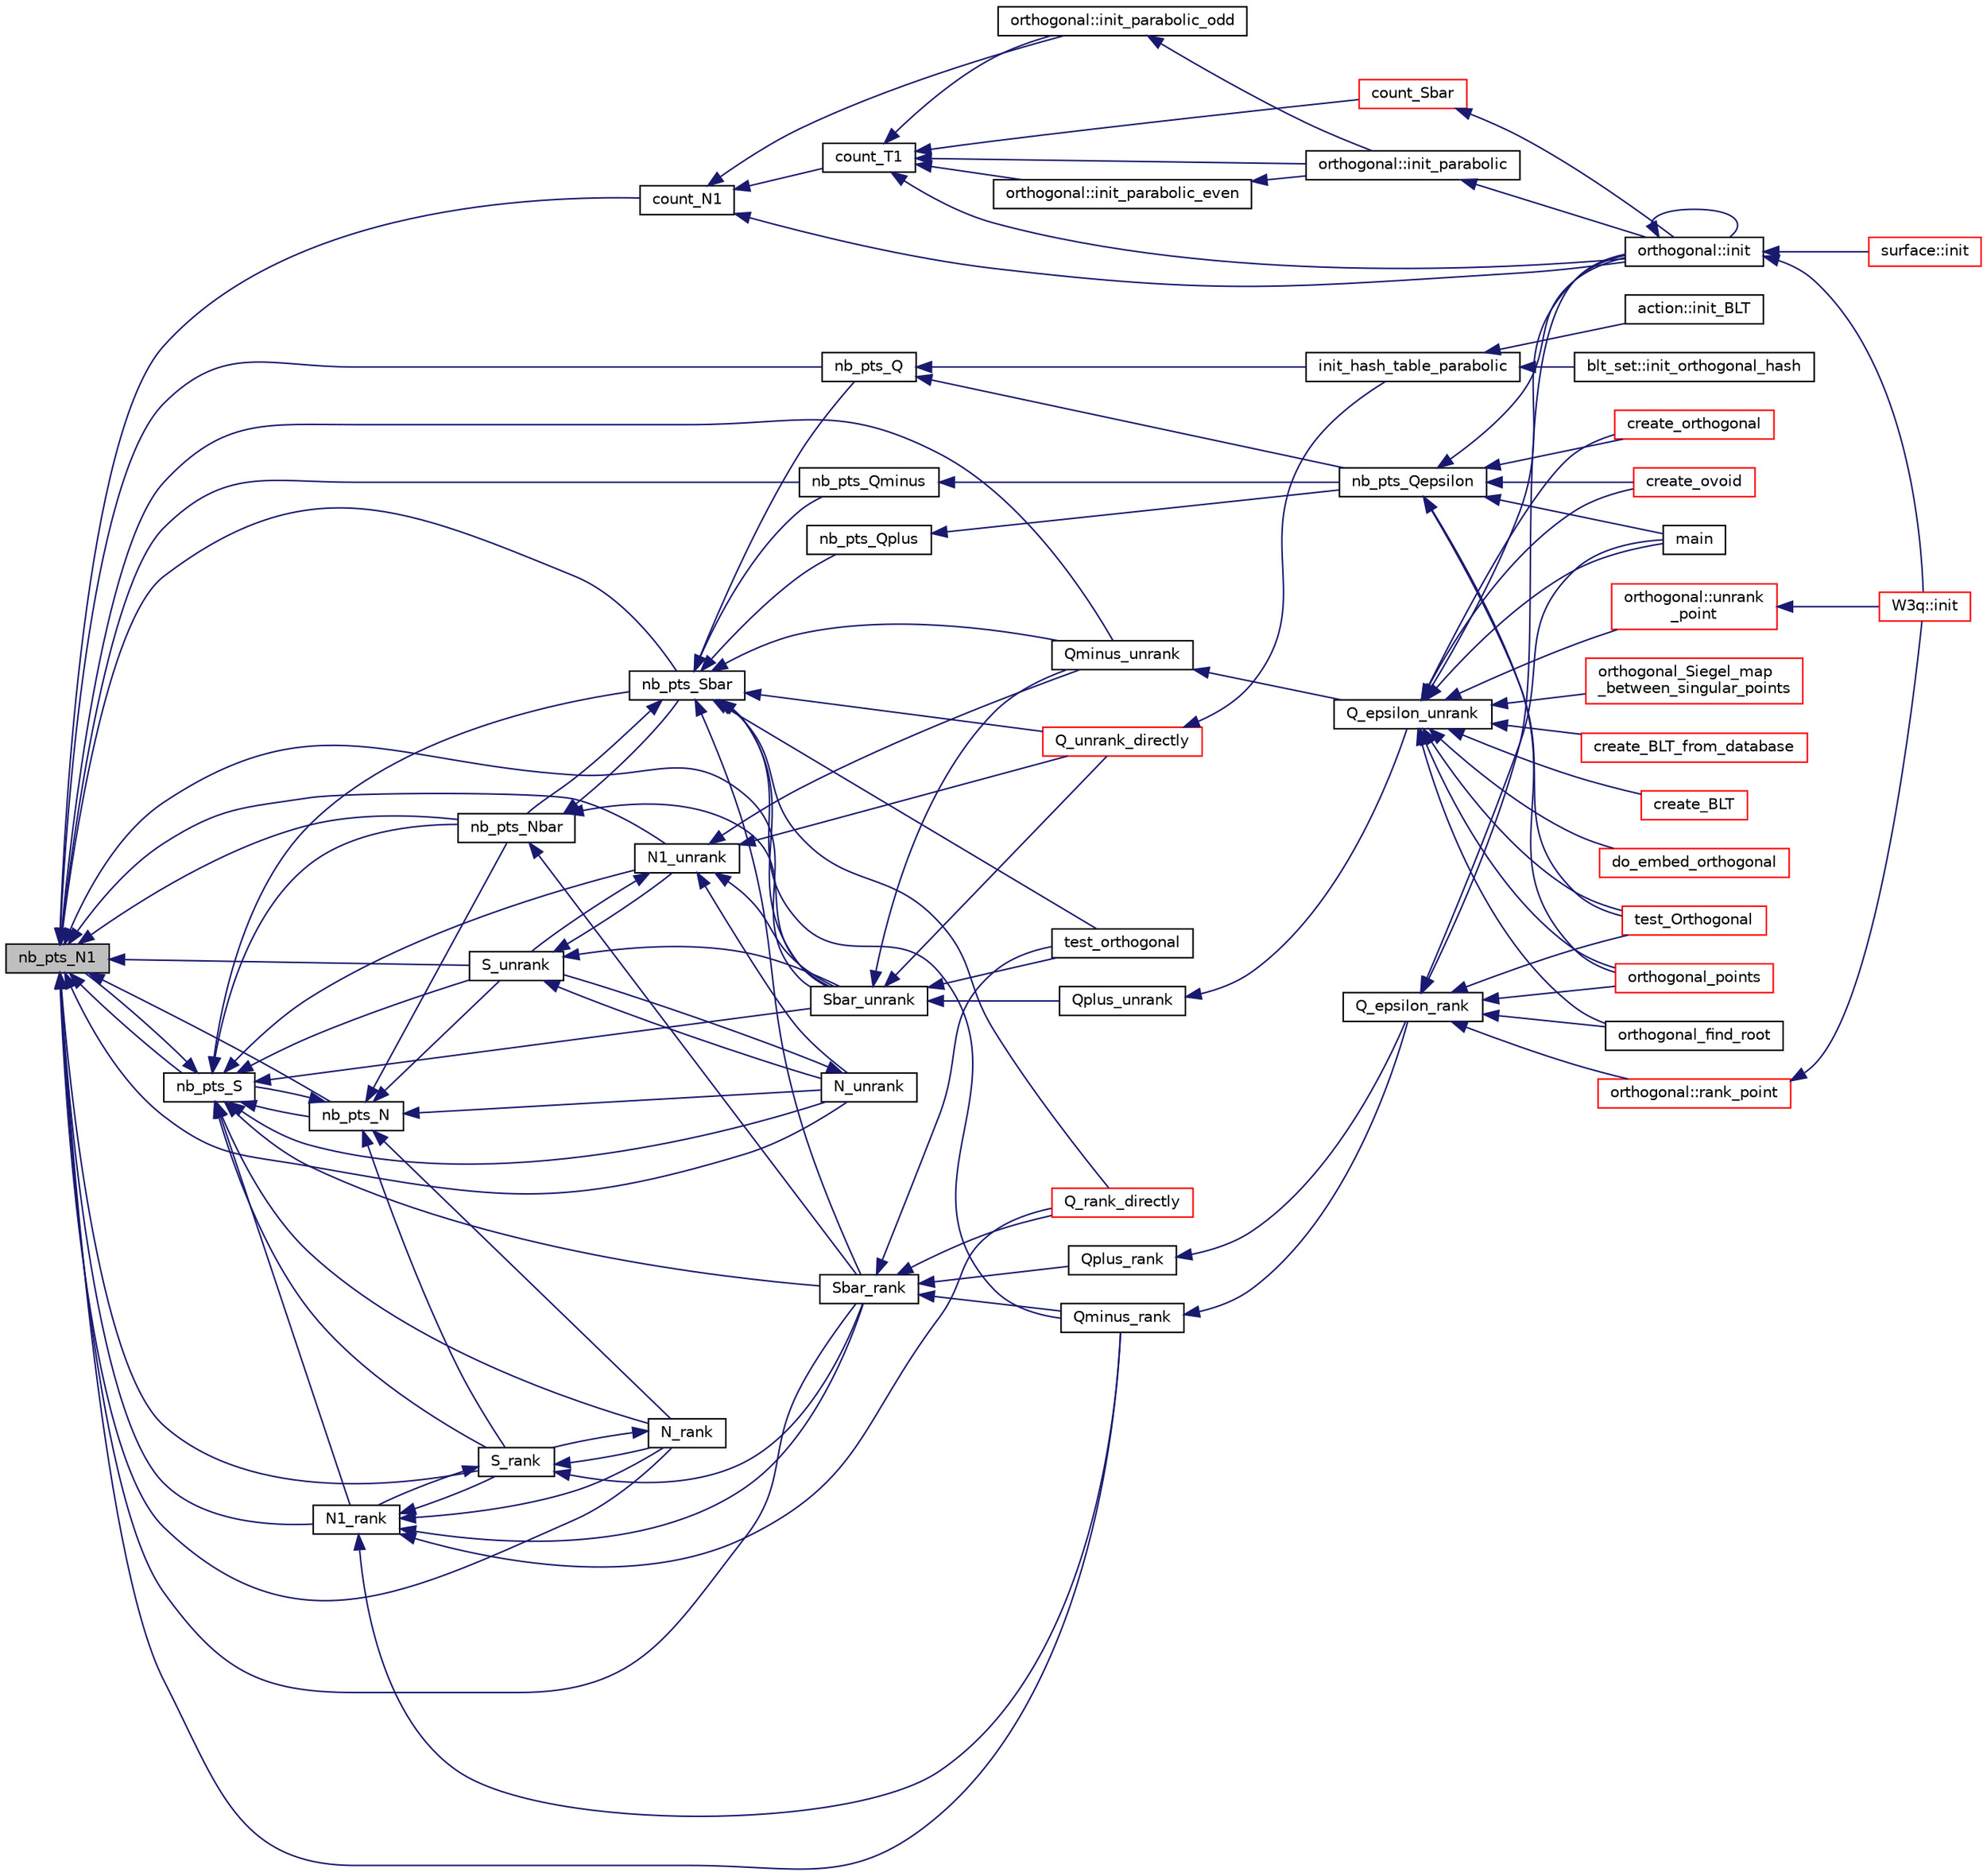 digraph "nb_pts_N1"
{
  edge [fontname="Helvetica",fontsize="10",labelfontname="Helvetica",labelfontsize="10"];
  node [fontname="Helvetica",fontsize="10",shape=record];
  rankdir="LR";
  Node3673 [label="nb_pts_N1",height=0.2,width=0.4,color="black", fillcolor="grey75", style="filled", fontcolor="black"];
  Node3673 -> Node3674 [dir="back",color="midnightblue",fontsize="10",style="solid",fontname="Helvetica"];
  Node3674 [label="count_N1",height=0.2,width=0.4,color="black", fillcolor="white", style="filled",URL="$db/da0/lib_2foundations_2geometry_2orthogonal__points_8_c.html#a879b579a4ddaffbc75b230e81e33dcf4"];
  Node3674 -> Node3675 [dir="back",color="midnightblue",fontsize="10",style="solid",fontname="Helvetica"];
  Node3675 [label="orthogonal::init",height=0.2,width=0.4,color="black", fillcolor="white", style="filled",URL="$d7/daa/classorthogonal.html#a8bd53ba30f34ac50889503f0f3ef6deb"];
  Node3675 -> Node3675 [dir="back",color="midnightblue",fontsize="10",style="solid",fontname="Helvetica"];
  Node3675 -> Node3676 [dir="back",color="midnightblue",fontsize="10",style="solid",fontname="Helvetica"];
  Node3676 [label="surface::init",height=0.2,width=0.4,color="red", fillcolor="white", style="filled",URL="$d5/d88/classsurface.html#a90570b0ca6ab02988159f2c40cb27308"];
  Node3675 -> Node3682 [dir="back",color="midnightblue",fontsize="10",style="solid",fontname="Helvetica"];
  Node3682 [label="W3q::init",height=0.2,width=0.4,color="red", fillcolor="white", style="filled",URL="$de/d2c/class_w3q.html#a215fe070895a4915537fcb1bfba4f777"];
  Node3674 -> Node3684 [dir="back",color="midnightblue",fontsize="10",style="solid",fontname="Helvetica"];
  Node3684 [label="orthogonal::init_parabolic_odd",height=0.2,width=0.4,color="black", fillcolor="white", style="filled",URL="$d7/daa/classorthogonal.html#adeb14ce7821acee632e1a1ca3975a201"];
  Node3684 -> Node3685 [dir="back",color="midnightblue",fontsize="10",style="solid",fontname="Helvetica"];
  Node3685 [label="orthogonal::init_parabolic",height=0.2,width=0.4,color="black", fillcolor="white", style="filled",URL="$d7/daa/classorthogonal.html#aef84a93f2f8973a3b5fc2d7d48b1d5ed"];
  Node3685 -> Node3675 [dir="back",color="midnightblue",fontsize="10",style="solid",fontname="Helvetica"];
  Node3674 -> Node3686 [dir="back",color="midnightblue",fontsize="10",style="solid",fontname="Helvetica"];
  Node3686 [label="count_T1",height=0.2,width=0.4,color="black", fillcolor="white", style="filled",URL="$db/da0/lib_2foundations_2geometry_2orthogonal__points_8_c.html#af42a0ed4f726c58cdeb601b55bddf0ce"];
  Node3686 -> Node3675 [dir="back",color="midnightblue",fontsize="10",style="solid",fontname="Helvetica"];
  Node3686 -> Node3685 [dir="back",color="midnightblue",fontsize="10",style="solid",fontname="Helvetica"];
  Node3686 -> Node3687 [dir="back",color="midnightblue",fontsize="10",style="solid",fontname="Helvetica"];
  Node3687 [label="orthogonal::init_parabolic_even",height=0.2,width=0.4,color="black", fillcolor="white", style="filled",URL="$d7/daa/classorthogonal.html#a495354fe027c383b4dd9ee3906dcde92"];
  Node3687 -> Node3685 [dir="back",color="midnightblue",fontsize="10",style="solid",fontname="Helvetica"];
  Node3686 -> Node3684 [dir="back",color="midnightblue",fontsize="10",style="solid",fontname="Helvetica"];
  Node3686 -> Node3688 [dir="back",color="midnightblue",fontsize="10",style="solid",fontname="Helvetica"];
  Node3688 [label="count_Sbar",height=0.2,width=0.4,color="red", fillcolor="white", style="filled",URL="$db/da0/lib_2foundations_2geometry_2orthogonal__points_8_c.html#a6b49fc2deeb261dc894f2fbe34a05e79"];
  Node3688 -> Node3675 [dir="back",color="midnightblue",fontsize="10",style="solid",fontname="Helvetica"];
  Node3673 -> Node3690 [dir="back",color="midnightblue",fontsize="10",style="solid",fontname="Helvetica"];
  Node3690 [label="nb_pts_Q",height=0.2,width=0.4,color="black", fillcolor="white", style="filled",URL="$db/da0/lib_2foundations_2geometry_2orthogonal__points_8_c.html#a625e7781bbd5d9989694bcf83e0ac558"];
  Node3690 -> Node3691 [dir="back",color="midnightblue",fontsize="10",style="solid",fontname="Helvetica"];
  Node3691 [label="nb_pts_Qepsilon",height=0.2,width=0.4,color="black", fillcolor="white", style="filled",URL="$db/da0/lib_2foundations_2geometry_2orthogonal__points_8_c.html#acbf91472684f545d7c79eecc893cc250"];
  Node3691 -> Node3692 [dir="back",color="midnightblue",fontsize="10",style="solid",fontname="Helvetica"];
  Node3692 [label="main",height=0.2,width=0.4,color="black", fillcolor="white", style="filled",URL="$d1/d15/apps_2combinatorics_2orthogonal_8_c.html#a3c04138a5bfe5d72780bb7e82a18e627"];
  Node3691 -> Node3675 [dir="back",color="midnightblue",fontsize="10",style="solid",fontname="Helvetica"];
  Node3691 -> Node3693 [dir="back",color="midnightblue",fontsize="10",style="solid",fontname="Helvetica"];
  Node3693 [label="create_ovoid",height=0.2,width=0.4,color="red", fillcolor="white", style="filled",URL="$d9/dbf/projective__space_2ovoid_8_c.html#a812088e2c64cb8a0834e9eacae4b92a6"];
  Node3691 -> Node3695 [dir="back",color="midnightblue",fontsize="10",style="solid",fontname="Helvetica"];
  Node3695 [label="test_Orthogonal",height=0.2,width=0.4,color="red", fillcolor="white", style="filled",URL="$db/da0/lib_2foundations_2geometry_2orthogonal__points_8_c.html#a071f90f8a33649e2d4a8f5c9a401a4f4"];
  Node3691 -> Node3697 [dir="back",color="midnightblue",fontsize="10",style="solid",fontname="Helvetica"];
  Node3697 [label="orthogonal_points",height=0.2,width=0.4,color="red", fillcolor="white", style="filled",URL="$d7/d83/points_8_c.html#a2a86a595e599aecd619f0046595252e4"];
  Node3691 -> Node3699 [dir="back",color="midnightblue",fontsize="10",style="solid",fontname="Helvetica"];
  Node3699 [label="create_orthogonal",height=0.2,width=0.4,color="red", fillcolor="white", style="filled",URL="$d4/d67/geometry_8h.html#af56e0787251ddb889edb236e423aff02"];
  Node3690 -> Node3701 [dir="back",color="midnightblue",fontsize="10",style="solid",fontname="Helvetica"];
  Node3701 [label="init_hash_table_parabolic",height=0.2,width=0.4,color="black", fillcolor="white", style="filled",URL="$db/da0/lib_2foundations_2geometry_2orthogonal__points_8_c.html#ac0501667678e59124c88842414489011"];
  Node3701 -> Node3702 [dir="back",color="midnightblue",fontsize="10",style="solid",fontname="Helvetica"];
  Node3702 [label="blt_set::init_orthogonal_hash",height=0.2,width=0.4,color="black", fillcolor="white", style="filled",URL="$d1/d3d/classblt__set.html#ad8a73370e16f2adf30172c3159ca8a74"];
  Node3701 -> Node3703 [dir="back",color="midnightblue",fontsize="10",style="solid",fontname="Helvetica"];
  Node3703 [label="action::init_BLT",height=0.2,width=0.4,color="black", fillcolor="white", style="filled",URL="$d2/d86/classaction.html#a0d33ca0ebe7467b984c3058520e02a0c"];
  Node3673 -> Node3704 [dir="back",color="midnightblue",fontsize="10",style="solid",fontname="Helvetica"];
  Node3704 [label="nb_pts_Qminus",height=0.2,width=0.4,color="black", fillcolor="white", style="filled",URL="$db/da0/lib_2foundations_2geometry_2orthogonal__points_8_c.html#afb08f069d48d59325fdeeb235003ac75"];
  Node3704 -> Node3691 [dir="back",color="midnightblue",fontsize="10",style="solid",fontname="Helvetica"];
  Node3673 -> Node3705 [dir="back",color="midnightblue",fontsize="10",style="solid",fontname="Helvetica"];
  Node3705 [label="Qminus_unrank",height=0.2,width=0.4,color="black", fillcolor="white", style="filled",URL="$db/da0/lib_2foundations_2geometry_2orthogonal__points_8_c.html#ac2dd18f435ab479095b836a483c12c7d"];
  Node3705 -> Node3706 [dir="back",color="midnightblue",fontsize="10",style="solid",fontname="Helvetica"];
  Node3706 [label="Q_epsilon_unrank",height=0.2,width=0.4,color="black", fillcolor="white", style="filled",URL="$db/da0/lib_2foundations_2geometry_2orthogonal__points_8_c.html#af162c4d30d4a6528299e37551c353e7b"];
  Node3706 -> Node3692 [dir="back",color="midnightblue",fontsize="10",style="solid",fontname="Helvetica"];
  Node3706 -> Node3707 [dir="back",color="midnightblue",fontsize="10",style="solid",fontname="Helvetica"];
  Node3707 [label="orthogonal::unrank\l_point",height=0.2,width=0.4,color="red", fillcolor="white", style="filled",URL="$d7/daa/classorthogonal.html#ab655117100f7c66c19817b84ac5ac0a0"];
  Node3707 -> Node3682 [dir="back",color="midnightblue",fontsize="10",style="solid",fontname="Helvetica"];
  Node3706 -> Node3675 [dir="back",color="midnightblue",fontsize="10",style="solid",fontname="Helvetica"];
  Node3706 -> Node3693 [dir="back",color="midnightblue",fontsize="10",style="solid",fontname="Helvetica"];
  Node3706 -> Node3695 [dir="back",color="midnightblue",fontsize="10",style="solid",fontname="Helvetica"];
  Node3706 -> Node4135 [dir="back",color="midnightblue",fontsize="10",style="solid",fontname="Helvetica"];
  Node4135 [label="orthogonal_Siegel_map\l_between_singular_points",height=0.2,width=0.4,color="red", fillcolor="white", style="filled",URL="$db/da0/lib_2foundations_2geometry_2orthogonal__points_8_c.html#a2c6c42534b7915aacd84bb9725488fa9"];
  Node3706 -> Node4137 [dir="back",color="midnightblue",fontsize="10",style="solid",fontname="Helvetica"];
  Node4137 [label="orthogonal_find_root",height=0.2,width=0.4,color="black", fillcolor="white", style="filled",URL="$db/da0/lib_2foundations_2geometry_2orthogonal__points_8_c.html#a6c7b16f839dc3e1ee95f61a37139c8a0"];
  Node3706 -> Node3697 [dir="back",color="midnightblue",fontsize="10",style="solid",fontname="Helvetica"];
  Node3706 -> Node4138 [dir="back",color="midnightblue",fontsize="10",style="solid",fontname="Helvetica"];
  Node4138 [label="create_BLT_from_database",height=0.2,width=0.4,color="red", fillcolor="white", style="filled",URL="$d4/d67/geometry_8h.html#a15bdf4e24e26757ef7b2e16f06afd1e6"];
  Node3706 -> Node4139 [dir="back",color="midnightblue",fontsize="10",style="solid",fontname="Helvetica"];
  Node4139 [label="create_BLT",height=0.2,width=0.4,color="red", fillcolor="white", style="filled",URL="$d4/d67/geometry_8h.html#a5a6f4081a90668e2e95f8e4886d241d9"];
  Node3706 -> Node3699 [dir="back",color="midnightblue",fontsize="10",style="solid",fontname="Helvetica"];
  Node3706 -> Node4140 [dir="back",color="midnightblue",fontsize="10",style="solid",fontname="Helvetica"];
  Node4140 [label="do_embed_orthogonal",height=0.2,width=0.4,color="red", fillcolor="white", style="filled",URL="$d4/d67/geometry_8h.html#a7b472fe7f4332da48b2e47e2370cf338"];
  Node3673 -> Node4142 [dir="back",color="midnightblue",fontsize="10",style="solid",fontname="Helvetica"];
  Node4142 [label="Qminus_rank",height=0.2,width=0.4,color="black", fillcolor="white", style="filled",URL="$db/da0/lib_2foundations_2geometry_2orthogonal__points_8_c.html#aec3e3dad3c2c12fa081edab0af2cb91a"];
  Node4142 -> Node4143 [dir="back",color="midnightblue",fontsize="10",style="solid",fontname="Helvetica"];
  Node4143 [label="Q_epsilon_rank",height=0.2,width=0.4,color="black", fillcolor="white", style="filled",URL="$db/da0/lib_2foundations_2geometry_2orthogonal__points_8_c.html#a0949e1151174e2988aa697cb31942e97"];
  Node4143 -> Node3692 [dir="back",color="midnightblue",fontsize="10",style="solid",fontname="Helvetica"];
  Node4143 -> Node4144 [dir="back",color="midnightblue",fontsize="10",style="solid",fontname="Helvetica"];
  Node4144 [label="orthogonal::rank_point",height=0.2,width=0.4,color="red", fillcolor="white", style="filled",URL="$d7/daa/classorthogonal.html#adb4f1528590a804b3c011a68c9ebf655"];
  Node4144 -> Node3682 [dir="back",color="midnightblue",fontsize="10",style="solid",fontname="Helvetica"];
  Node4143 -> Node3675 [dir="back",color="midnightblue",fontsize="10",style="solid",fontname="Helvetica"];
  Node4143 -> Node3695 [dir="back",color="midnightblue",fontsize="10",style="solid",fontname="Helvetica"];
  Node4143 -> Node4137 [dir="back",color="midnightblue",fontsize="10",style="solid",fontname="Helvetica"];
  Node4143 -> Node3697 [dir="back",color="midnightblue",fontsize="10",style="solid",fontname="Helvetica"];
  Node3673 -> Node4150 [dir="back",color="midnightblue",fontsize="10",style="solid",fontname="Helvetica"];
  Node4150 [label="nb_pts_S",height=0.2,width=0.4,color="black", fillcolor="white", style="filled",URL="$db/da0/lib_2foundations_2geometry_2orthogonal__points_8_c.html#a9bc3dec6e722644d182738102c3e04f3"];
  Node4150 -> Node4151 [dir="back",color="midnightblue",fontsize="10",style="solid",fontname="Helvetica"];
  Node4151 [label="nb_pts_N",height=0.2,width=0.4,color="black", fillcolor="white", style="filled",URL="$db/da0/lib_2foundations_2geometry_2orthogonal__points_8_c.html#a93e16898c27b1d1c0a6405a7b0615ba6"];
  Node4151 -> Node4150 [dir="back",color="midnightblue",fontsize="10",style="solid",fontname="Helvetica"];
  Node4151 -> Node4152 [dir="back",color="midnightblue",fontsize="10",style="solid",fontname="Helvetica"];
  Node4152 [label="nb_pts_Nbar",height=0.2,width=0.4,color="black", fillcolor="white", style="filled",URL="$db/da0/lib_2foundations_2geometry_2orthogonal__points_8_c.html#a51b4684a176c6841fd3cd6c34c684c2c"];
  Node4152 -> Node4153 [dir="back",color="midnightblue",fontsize="10",style="solid",fontname="Helvetica"];
  Node4153 [label="nb_pts_Sbar",height=0.2,width=0.4,color="black", fillcolor="white", style="filled",URL="$db/da0/lib_2foundations_2geometry_2orthogonal__points_8_c.html#a986dda26505c9934c771578b084f67cc"];
  Node4153 -> Node3690 [dir="back",color="midnightblue",fontsize="10",style="solid",fontname="Helvetica"];
  Node4153 -> Node4154 [dir="back",color="midnightblue",fontsize="10",style="solid",fontname="Helvetica"];
  Node4154 [label="nb_pts_Qplus",height=0.2,width=0.4,color="black", fillcolor="white", style="filled",URL="$db/da0/lib_2foundations_2geometry_2orthogonal__points_8_c.html#a4c95a5cbf04d2ff4889759cc15ae1464"];
  Node4154 -> Node3691 [dir="back",color="midnightblue",fontsize="10",style="solid",fontname="Helvetica"];
  Node4153 -> Node3704 [dir="back",color="midnightblue",fontsize="10",style="solid",fontname="Helvetica"];
  Node4153 -> Node4155 [dir="back",color="midnightblue",fontsize="10",style="solid",fontname="Helvetica"];
  Node4155 [label="Q_unrank_directly",height=0.2,width=0.4,color="red", fillcolor="white", style="filled",URL="$db/da0/lib_2foundations_2geometry_2orthogonal__points_8_c.html#a105e7e72249e78fcf0785c69099d90ce"];
  Node4155 -> Node3701 [dir="back",color="midnightblue",fontsize="10",style="solid",fontname="Helvetica"];
  Node4153 -> Node4162 [dir="back",color="midnightblue",fontsize="10",style="solid",fontname="Helvetica"];
  Node4162 [label="Q_rank_directly",height=0.2,width=0.4,color="red", fillcolor="white", style="filled",URL="$db/da0/lib_2foundations_2geometry_2orthogonal__points_8_c.html#a5f856abfc1a984dc77a7e21a239ab88e"];
  Node4153 -> Node3705 [dir="back",color="midnightblue",fontsize="10",style="solid",fontname="Helvetica"];
  Node4153 -> Node4142 [dir="back",color="midnightblue",fontsize="10",style="solid",fontname="Helvetica"];
  Node4153 -> Node4152 [dir="back",color="midnightblue",fontsize="10",style="solid",fontname="Helvetica"];
  Node4153 -> Node4172 [dir="back",color="midnightblue",fontsize="10",style="solid",fontname="Helvetica"];
  Node4172 [label="Sbar_unrank",height=0.2,width=0.4,color="black", fillcolor="white", style="filled",URL="$db/da0/lib_2foundations_2geometry_2orthogonal__points_8_c.html#a65d9b9ccfff12dd92f4f4e8360701c98"];
  Node4172 -> Node4155 [dir="back",color="midnightblue",fontsize="10",style="solid",fontname="Helvetica"];
  Node4172 -> Node4173 [dir="back",color="midnightblue",fontsize="10",style="solid",fontname="Helvetica"];
  Node4173 [label="Qplus_unrank",height=0.2,width=0.4,color="black", fillcolor="white", style="filled",URL="$db/da0/lib_2foundations_2geometry_2orthogonal__points_8_c.html#ad50512edd586919700e033744b4a03c8"];
  Node4173 -> Node3706 [dir="back",color="midnightblue",fontsize="10",style="solid",fontname="Helvetica"];
  Node4172 -> Node3705 [dir="back",color="midnightblue",fontsize="10",style="solid",fontname="Helvetica"];
  Node4172 -> Node4174 [dir="back",color="midnightblue",fontsize="10",style="solid",fontname="Helvetica"];
  Node4174 [label="test_orthogonal",height=0.2,width=0.4,color="black", fillcolor="white", style="filled",URL="$db/da0/lib_2foundations_2geometry_2orthogonal__points_8_c.html#ac991de424f12f1e96291c9df540caf16"];
  Node4153 -> Node4175 [dir="back",color="midnightblue",fontsize="10",style="solid",fontname="Helvetica"];
  Node4175 [label="Sbar_rank",height=0.2,width=0.4,color="black", fillcolor="white", style="filled",URL="$db/da0/lib_2foundations_2geometry_2orthogonal__points_8_c.html#a9f987613e1f3dd623ce4032443a5a4a3"];
  Node4175 -> Node4162 [dir="back",color="midnightblue",fontsize="10",style="solid",fontname="Helvetica"];
  Node4175 -> Node4176 [dir="back",color="midnightblue",fontsize="10",style="solid",fontname="Helvetica"];
  Node4176 [label="Qplus_rank",height=0.2,width=0.4,color="black", fillcolor="white", style="filled",URL="$db/da0/lib_2foundations_2geometry_2orthogonal__points_8_c.html#aaa1be357d007a845ce2866169d63afb7"];
  Node4176 -> Node4143 [dir="back",color="midnightblue",fontsize="10",style="solid",fontname="Helvetica"];
  Node4175 -> Node4142 [dir="back",color="midnightblue",fontsize="10",style="solid",fontname="Helvetica"];
  Node4175 -> Node4174 [dir="back",color="midnightblue",fontsize="10",style="solid",fontname="Helvetica"];
  Node4153 -> Node4174 [dir="back",color="midnightblue",fontsize="10",style="solid",fontname="Helvetica"];
  Node4152 -> Node4172 [dir="back",color="midnightblue",fontsize="10",style="solid",fontname="Helvetica"];
  Node4152 -> Node4175 [dir="back",color="midnightblue",fontsize="10",style="solid",fontname="Helvetica"];
  Node4151 -> Node4177 [dir="back",color="midnightblue",fontsize="10",style="solid",fontname="Helvetica"];
  Node4177 [label="S_unrank",height=0.2,width=0.4,color="black", fillcolor="white", style="filled",URL="$db/da0/lib_2foundations_2geometry_2orthogonal__points_8_c.html#a18964a35af25f1b4a85f4eaeb1543d92"];
  Node4177 -> Node4178 [dir="back",color="midnightblue",fontsize="10",style="solid",fontname="Helvetica"];
  Node4178 [label="N_unrank",height=0.2,width=0.4,color="black", fillcolor="white", style="filled",URL="$db/da0/lib_2foundations_2geometry_2orthogonal__points_8_c.html#ab79724bd19da3bc1b383550113f9d7aa"];
  Node4178 -> Node4177 [dir="back",color="midnightblue",fontsize="10",style="solid",fontname="Helvetica"];
  Node4177 -> Node4179 [dir="back",color="midnightblue",fontsize="10",style="solid",fontname="Helvetica"];
  Node4179 [label="N1_unrank",height=0.2,width=0.4,color="black", fillcolor="white", style="filled",URL="$db/da0/lib_2foundations_2geometry_2orthogonal__points_8_c.html#aa9427e27f7f207c1baff3a34cc5d78cf"];
  Node4179 -> Node4155 [dir="back",color="midnightblue",fontsize="10",style="solid",fontname="Helvetica"];
  Node4179 -> Node3705 [dir="back",color="midnightblue",fontsize="10",style="solid",fontname="Helvetica"];
  Node4179 -> Node4177 [dir="back",color="midnightblue",fontsize="10",style="solid",fontname="Helvetica"];
  Node4179 -> Node4178 [dir="back",color="midnightblue",fontsize="10",style="solid",fontname="Helvetica"];
  Node4179 -> Node4172 [dir="back",color="midnightblue",fontsize="10",style="solid",fontname="Helvetica"];
  Node4177 -> Node4172 [dir="back",color="midnightblue",fontsize="10",style="solid",fontname="Helvetica"];
  Node4151 -> Node4178 [dir="back",color="midnightblue",fontsize="10",style="solid",fontname="Helvetica"];
  Node4151 -> Node4180 [dir="back",color="midnightblue",fontsize="10",style="solid",fontname="Helvetica"];
  Node4180 [label="S_rank",height=0.2,width=0.4,color="black", fillcolor="white", style="filled",URL="$db/da0/lib_2foundations_2geometry_2orthogonal__points_8_c.html#a3a31f4ab7622dfd1d56e995cee509faa"];
  Node4180 -> Node4181 [dir="back",color="midnightblue",fontsize="10",style="solid",fontname="Helvetica"];
  Node4181 [label="N_rank",height=0.2,width=0.4,color="black", fillcolor="white", style="filled",URL="$db/da0/lib_2foundations_2geometry_2orthogonal__points_8_c.html#a750a27350273e325e879377a9ee17bbb"];
  Node4181 -> Node4180 [dir="back",color="midnightblue",fontsize="10",style="solid",fontname="Helvetica"];
  Node4180 -> Node4182 [dir="back",color="midnightblue",fontsize="10",style="solid",fontname="Helvetica"];
  Node4182 [label="N1_rank",height=0.2,width=0.4,color="black", fillcolor="white", style="filled",URL="$db/da0/lib_2foundations_2geometry_2orthogonal__points_8_c.html#aeb5e4527dd73fce52439f30400b9946a"];
  Node4182 -> Node4162 [dir="back",color="midnightblue",fontsize="10",style="solid",fontname="Helvetica"];
  Node4182 -> Node4142 [dir="back",color="midnightblue",fontsize="10",style="solid",fontname="Helvetica"];
  Node4182 -> Node4180 [dir="back",color="midnightblue",fontsize="10",style="solid",fontname="Helvetica"];
  Node4182 -> Node4181 [dir="back",color="midnightblue",fontsize="10",style="solid",fontname="Helvetica"];
  Node4182 -> Node4175 [dir="back",color="midnightblue",fontsize="10",style="solid",fontname="Helvetica"];
  Node4180 -> Node4175 [dir="back",color="midnightblue",fontsize="10",style="solid",fontname="Helvetica"];
  Node4151 -> Node4181 [dir="back",color="midnightblue",fontsize="10",style="solid",fontname="Helvetica"];
  Node4150 -> Node3673 [dir="back",color="midnightblue",fontsize="10",style="solid",fontname="Helvetica"];
  Node4150 -> Node4153 [dir="back",color="midnightblue",fontsize="10",style="solid",fontname="Helvetica"];
  Node4150 -> Node4152 [dir="back",color="midnightblue",fontsize="10",style="solid",fontname="Helvetica"];
  Node4150 -> Node4177 [dir="back",color="midnightblue",fontsize="10",style="solid",fontname="Helvetica"];
  Node4150 -> Node4178 [dir="back",color="midnightblue",fontsize="10",style="solid",fontname="Helvetica"];
  Node4150 -> Node4179 [dir="back",color="midnightblue",fontsize="10",style="solid",fontname="Helvetica"];
  Node4150 -> Node4172 [dir="back",color="midnightblue",fontsize="10",style="solid",fontname="Helvetica"];
  Node4150 -> Node4180 [dir="back",color="midnightblue",fontsize="10",style="solid",fontname="Helvetica"];
  Node4150 -> Node4181 [dir="back",color="midnightblue",fontsize="10",style="solid",fontname="Helvetica"];
  Node4150 -> Node4182 [dir="back",color="midnightblue",fontsize="10",style="solid",fontname="Helvetica"];
  Node4150 -> Node4175 [dir="back",color="midnightblue",fontsize="10",style="solid",fontname="Helvetica"];
  Node3673 -> Node4151 [dir="back",color="midnightblue",fontsize="10",style="solid",fontname="Helvetica"];
  Node3673 -> Node4153 [dir="back",color="midnightblue",fontsize="10",style="solid",fontname="Helvetica"];
  Node3673 -> Node4152 [dir="back",color="midnightblue",fontsize="10",style="solid",fontname="Helvetica"];
  Node3673 -> Node4177 [dir="back",color="midnightblue",fontsize="10",style="solid",fontname="Helvetica"];
  Node3673 -> Node4178 [dir="back",color="midnightblue",fontsize="10",style="solid",fontname="Helvetica"];
  Node3673 -> Node4179 [dir="back",color="midnightblue",fontsize="10",style="solid",fontname="Helvetica"];
  Node3673 -> Node4172 [dir="back",color="midnightblue",fontsize="10",style="solid",fontname="Helvetica"];
  Node3673 -> Node4180 [dir="back",color="midnightblue",fontsize="10",style="solid",fontname="Helvetica"];
  Node3673 -> Node4181 [dir="back",color="midnightblue",fontsize="10",style="solid",fontname="Helvetica"];
  Node3673 -> Node4182 [dir="back",color="midnightblue",fontsize="10",style="solid",fontname="Helvetica"];
  Node3673 -> Node4175 [dir="back",color="midnightblue",fontsize="10",style="solid",fontname="Helvetica"];
}
